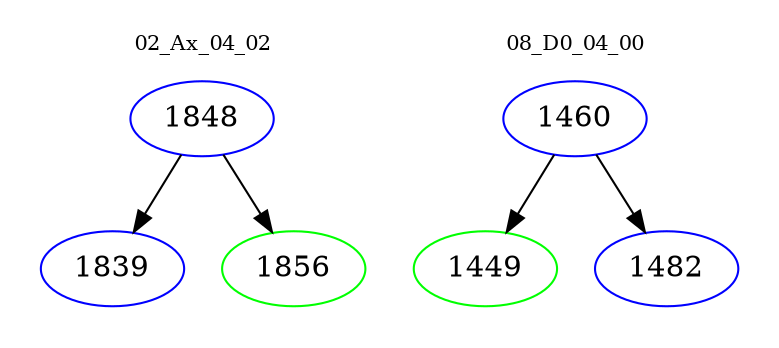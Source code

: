 digraph{
subgraph cluster_0 {
color = white
label = "02_Ax_04_02";
fontsize=10;
T0_1848 [label="1848", color="blue"]
T0_1848 -> T0_1839 [color="black"]
T0_1839 [label="1839", color="blue"]
T0_1848 -> T0_1856 [color="black"]
T0_1856 [label="1856", color="green"]
}
subgraph cluster_1 {
color = white
label = "08_D0_04_00";
fontsize=10;
T1_1460 [label="1460", color="blue"]
T1_1460 -> T1_1449 [color="black"]
T1_1449 [label="1449", color="green"]
T1_1460 -> T1_1482 [color="black"]
T1_1482 [label="1482", color="blue"]
}
}
